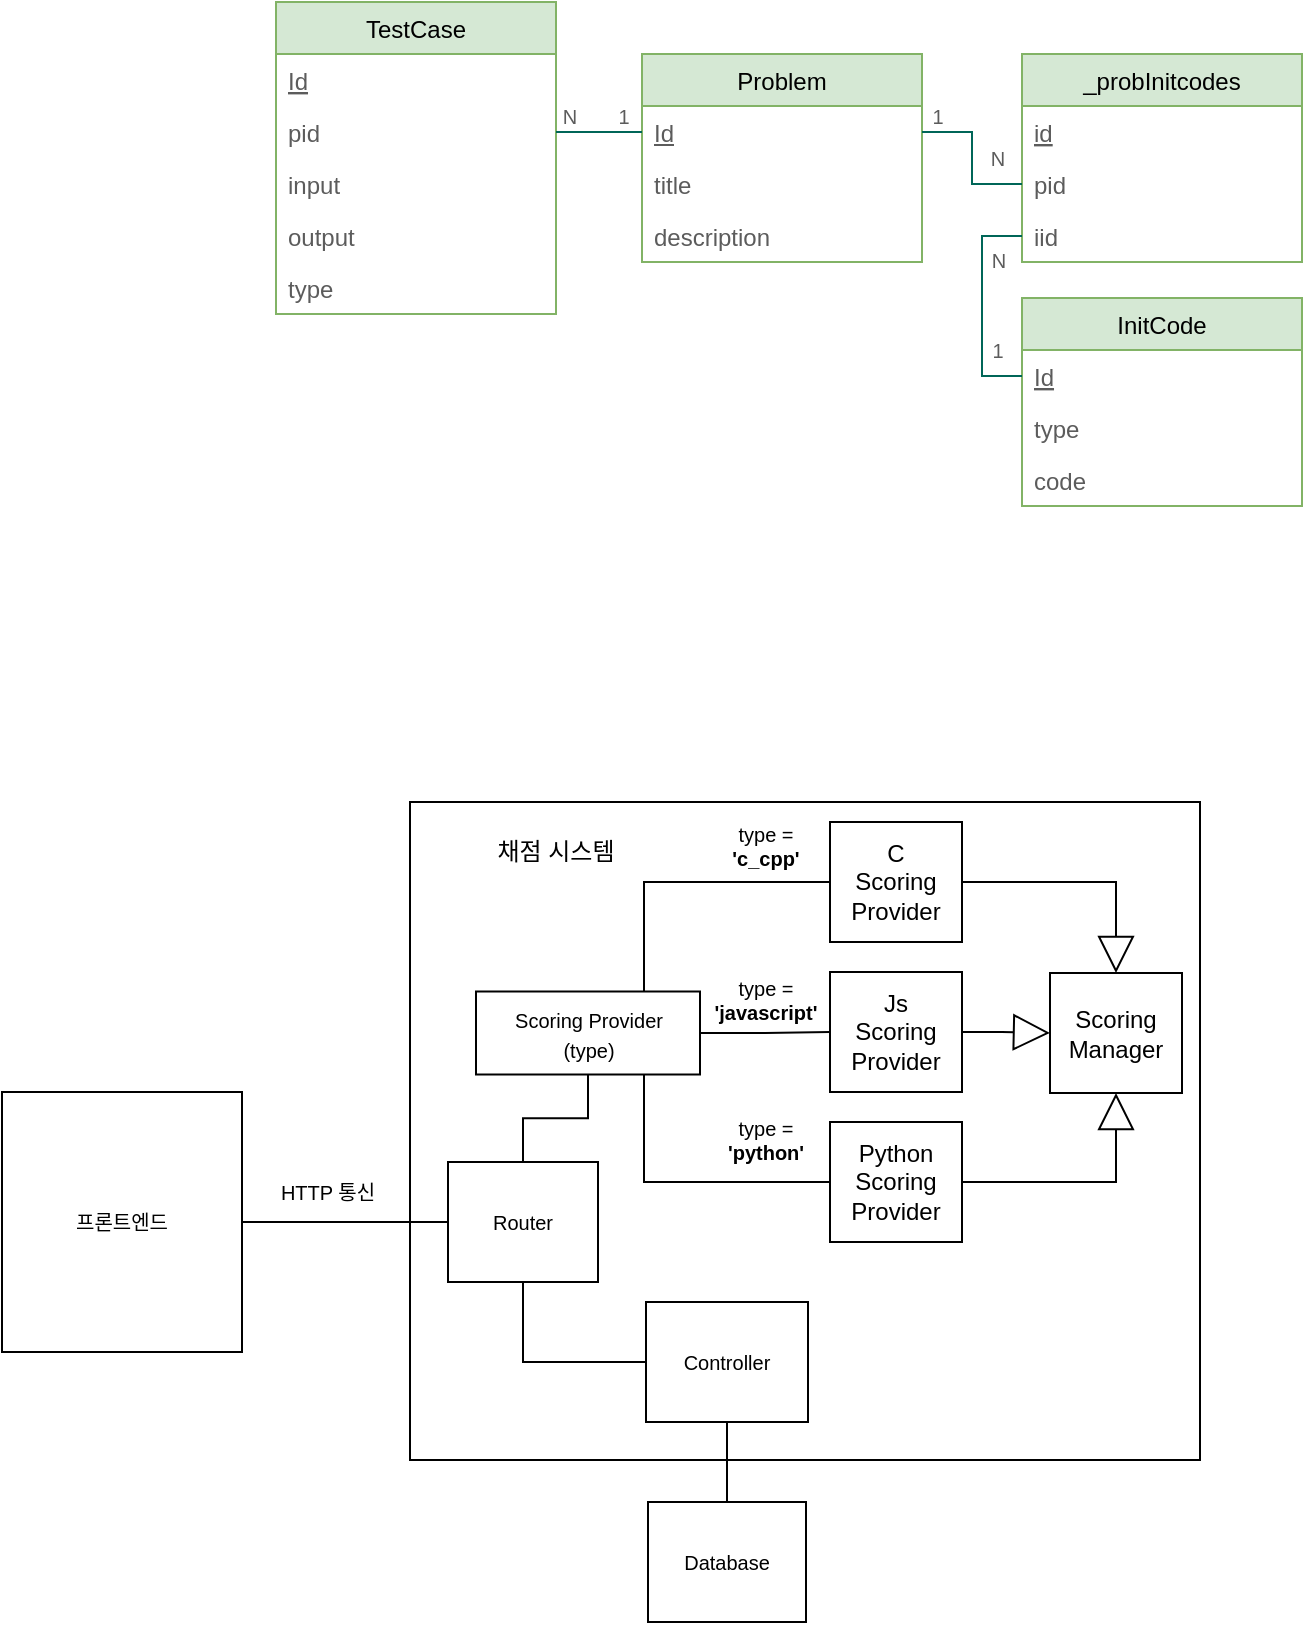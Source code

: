 <mxfile version="20.6.2" type="device"><diagram id="b4FNuwvQu_JuPTP1VdfL" name="페이지-1"><mxGraphModel dx="716" dy="399" grid="0" gridSize="10" guides="1" tooltips="1" connect="1" arrows="1" fold="1" page="1" pageScale="1" pageWidth="827" pageHeight="1169" math="0" shadow="0"><root><mxCell id="0"/><mxCell id="1" parent="0"/><mxCell id="PZ6JMsX22n_jIvaWdxrv-81" value="" style="rounded=0;whiteSpace=wrap;html=1;strokeColor=default;fontFamily=Helvetica;fontSize=10;fontColor=default;fillColor=none;" vertex="1" parent="1"><mxGeometry x="262" y="514" width="395" height="329" as="geometry"/></mxCell><mxCell id="PZ6JMsX22n_jIvaWdxrv-2" value="Problem" style="swimlane;fontStyle=0;childLayout=stackLayout;horizontal=1;startSize=26;fillColor=#d5e8d4;horizontalStack=0;resizeParent=1;resizeParentMax=0;resizeLast=0;collapsible=1;marginBottom=0;strokeColor=#82b366;" vertex="1" parent="1"><mxGeometry x="378" y="140" width="140" height="104" as="geometry"/></mxCell><mxCell id="PZ6JMsX22n_jIvaWdxrv-3" value="&lt;u&gt;Id&lt;/u&gt;" style="text;strokeColor=none;fillColor=none;align=left;verticalAlign=top;spacingLeft=4;spacingRight=4;overflow=hidden;rotatable=0;points=[[0,0.5],[1,0.5]];portConstraint=eastwest;labelBackgroundColor=none;labelBorderColor=none;html=1;fontColor=#5C5C5C;" vertex="1" parent="PZ6JMsX22n_jIvaWdxrv-2"><mxGeometry y="26" width="140" height="26" as="geometry"/></mxCell><mxCell id="PZ6JMsX22n_jIvaWdxrv-4" value="title" style="text;strokeColor=none;fillColor=none;align=left;verticalAlign=top;spacingLeft=4;spacingRight=4;overflow=hidden;rotatable=0;points=[[0,0.5],[1,0.5]];portConstraint=eastwest;fontColor=#5C5C5C;" vertex="1" parent="PZ6JMsX22n_jIvaWdxrv-2"><mxGeometry y="52" width="140" height="26" as="geometry"/></mxCell><mxCell id="PZ6JMsX22n_jIvaWdxrv-5" value="description" style="text;strokeColor=none;fillColor=none;align=left;verticalAlign=top;spacingLeft=4;spacingRight=4;overflow=hidden;rotatable=0;points=[[0,0.5],[1,0.5]];portConstraint=eastwest;fontColor=#5C5C5C;" vertex="1" parent="PZ6JMsX22n_jIvaWdxrv-2"><mxGeometry y="78" width="140" height="26" as="geometry"/></mxCell><mxCell id="PZ6JMsX22n_jIvaWdxrv-14" value="TestCase" style="swimlane;fontStyle=0;childLayout=stackLayout;horizontal=1;startSize=26;fillColor=#d5e8d4;horizontalStack=0;resizeParent=1;resizeParentMax=0;resizeLast=0;collapsible=1;marginBottom=0;strokeColor=#82b366;" vertex="1" parent="1"><mxGeometry x="195" y="114" width="140" height="156" as="geometry"/></mxCell><mxCell id="PZ6JMsX22n_jIvaWdxrv-15" value="Id" style="text;strokeColor=none;fillColor=none;align=left;verticalAlign=top;spacingLeft=4;spacingRight=4;overflow=hidden;rotatable=0;points=[[0,0.5],[1,0.5]];portConstraint=eastwest;fontStyle=4;fontColor=#5C5C5C;" vertex="1" parent="PZ6JMsX22n_jIvaWdxrv-14"><mxGeometry y="26" width="140" height="26" as="geometry"/></mxCell><mxCell id="PZ6JMsX22n_jIvaWdxrv-16" value="pid" style="text;strokeColor=none;fillColor=none;align=left;verticalAlign=top;spacingLeft=4;spacingRight=4;overflow=hidden;rotatable=0;points=[[0,0.5],[1,0.5]];portConstraint=eastwest;fontColor=#5C5C5C;" vertex="1" parent="PZ6JMsX22n_jIvaWdxrv-14"><mxGeometry y="52" width="140" height="26" as="geometry"/></mxCell><mxCell id="PZ6JMsX22n_jIvaWdxrv-17" value="input" style="text;strokeColor=none;fillColor=none;align=left;verticalAlign=top;spacingLeft=4;spacingRight=4;overflow=hidden;rotatable=0;points=[[0,0.5],[1,0.5]];portConstraint=eastwest;fontColor=#5C5C5C;" vertex="1" parent="PZ6JMsX22n_jIvaWdxrv-14"><mxGeometry y="78" width="140" height="26" as="geometry"/></mxCell><mxCell id="PZ6JMsX22n_jIvaWdxrv-18" value="output" style="text;strokeColor=none;fillColor=none;align=left;verticalAlign=top;spacingLeft=4;spacingRight=4;overflow=hidden;rotatable=0;points=[[0,0.5],[1,0.5]];portConstraint=eastwest;fontColor=#5C5C5C;" vertex="1" parent="PZ6JMsX22n_jIvaWdxrv-14"><mxGeometry y="104" width="140" height="26" as="geometry"/></mxCell><mxCell id="PZ6JMsX22n_jIvaWdxrv-19" value="type" style="text;strokeColor=none;fillColor=none;align=left;verticalAlign=top;spacingLeft=4;spacingRight=4;overflow=hidden;rotatable=0;points=[[0,0.5],[1,0.5]];portConstraint=eastwest;fontColor=#5C5C5C;" vertex="1" parent="PZ6JMsX22n_jIvaWdxrv-14"><mxGeometry y="130" width="140" height="26" as="geometry"/></mxCell><mxCell id="PZ6JMsX22n_jIvaWdxrv-20" value="InitCode" style="swimlane;fontStyle=0;childLayout=stackLayout;horizontal=1;startSize=26;fillColor=#d5e8d4;horizontalStack=0;resizeParent=1;resizeParentMax=0;resizeLast=0;collapsible=1;marginBottom=0;strokeColor=#82b366;" vertex="1" parent="1"><mxGeometry x="568" y="262" width="140" height="104" as="geometry"/></mxCell><mxCell id="PZ6JMsX22n_jIvaWdxrv-21" value="Id" style="text;strokeColor=none;fillColor=none;align=left;verticalAlign=top;spacingLeft=4;spacingRight=4;overflow=hidden;rotatable=0;points=[[0,0.5],[1,0.5]];portConstraint=eastwest;fontStyle=4;fontColor=#5C5C5C;" vertex="1" parent="PZ6JMsX22n_jIvaWdxrv-20"><mxGeometry y="26" width="140" height="26" as="geometry"/></mxCell><mxCell id="PZ6JMsX22n_jIvaWdxrv-22" value="type" style="text;strokeColor=none;fillColor=none;align=left;verticalAlign=top;spacingLeft=4;spacingRight=4;overflow=hidden;rotatable=0;points=[[0,0.5],[1,0.5]];portConstraint=eastwest;fontColor=#5C5C5C;" vertex="1" parent="PZ6JMsX22n_jIvaWdxrv-20"><mxGeometry y="52" width="140" height="26" as="geometry"/></mxCell><mxCell id="PZ6JMsX22n_jIvaWdxrv-23" value="code" style="text;strokeColor=none;fillColor=none;align=left;verticalAlign=top;spacingLeft=4;spacingRight=4;overflow=hidden;rotatable=0;points=[[0,0.5],[1,0.5]];portConstraint=eastwest;fontColor=#5C5C5C;" vertex="1" parent="PZ6JMsX22n_jIvaWdxrv-20"><mxGeometry y="78" width="140" height="26" as="geometry"/></mxCell><mxCell id="PZ6JMsX22n_jIvaWdxrv-32" value="_probInitcodes" style="swimlane;fontStyle=0;childLayout=stackLayout;horizontal=1;startSize=26;fillColor=#d5e8d4;horizontalStack=0;resizeParent=1;resizeParentMax=0;resizeLast=0;collapsible=1;marginBottom=0;strokeColor=#82b366;" vertex="1" parent="1"><mxGeometry x="568" y="140" width="140" height="104" as="geometry"/></mxCell><mxCell id="PZ6JMsX22n_jIvaWdxrv-35" value="id" style="text;strokeColor=none;fillColor=none;align=left;verticalAlign=top;spacingLeft=4;spacingRight=4;overflow=hidden;rotatable=0;points=[[0,0.5],[1,0.5]];portConstraint=eastwest;fontStyle=4;fontColor=#5C5C5C;" vertex="1" parent="PZ6JMsX22n_jIvaWdxrv-32"><mxGeometry y="26" width="140" height="26" as="geometry"/></mxCell><mxCell id="PZ6JMsX22n_jIvaWdxrv-33" value="pid" style="text;strokeColor=none;fillColor=none;align=left;verticalAlign=top;spacingLeft=4;spacingRight=4;overflow=hidden;rotatable=0;points=[[0,0.5],[1,0.5]];portConstraint=eastwest;fontColor=#5C5C5C;" vertex="1" parent="PZ6JMsX22n_jIvaWdxrv-32"><mxGeometry y="52" width="140" height="26" as="geometry"/></mxCell><mxCell id="PZ6JMsX22n_jIvaWdxrv-34" value="iid&#10;" style="text;strokeColor=none;fillColor=none;align=left;verticalAlign=top;spacingLeft=4;spacingRight=4;overflow=hidden;rotatable=0;points=[[0,0.5],[1,0.5]];portConstraint=eastwest;fontColor=#5C5C5C;" vertex="1" parent="PZ6JMsX22n_jIvaWdxrv-32"><mxGeometry y="78" width="140" height="26" as="geometry"/></mxCell><mxCell id="PZ6JMsX22n_jIvaWdxrv-36" value="" style="endArrow=none;html=1;rounded=0;strokeColor=#006658;fontColor=#5C5C5C;" edge="1" parent="1" source="PZ6JMsX22n_jIvaWdxrv-16" target="PZ6JMsX22n_jIvaWdxrv-3"><mxGeometry width="50" height="50" relative="1" as="geometry"><mxPoint x="309" y="196" as="sourcePoint"/><mxPoint x="359" y="146" as="targetPoint"/></mxGeometry></mxCell><mxCell id="PZ6JMsX22n_jIvaWdxrv-37" value="&lt;font style=&quot;font-size: 10px;&quot;&gt;1&lt;/font&gt;" style="text;html=1;strokeColor=none;fillColor=none;align=center;verticalAlign=middle;whiteSpace=wrap;rounded=0;fontColor=#5C5C5C;" vertex="1" parent="1"><mxGeometry x="339" y="156" width="60" height="30" as="geometry"/></mxCell><mxCell id="PZ6JMsX22n_jIvaWdxrv-38" value="N" style="text;html=1;strokeColor=none;fillColor=none;align=center;verticalAlign=middle;whiteSpace=wrap;rounded=0;fontSize=10;fontColor=#5C5C5C;" vertex="1" parent="1"><mxGeometry x="312" y="156" width="60" height="30" as="geometry"/></mxCell><mxCell id="PZ6JMsX22n_jIvaWdxrv-40" style="edgeStyle=orthogonalEdgeStyle;rounded=0;orthogonalLoop=1;jettySize=auto;html=1;exitX=0;exitY=0.5;exitDx=0;exitDy=0;fontSize=10;strokeColor=none;curved=1;fontColor=#5C5C5C;" edge="1" parent="1" source="PZ6JMsX22n_jIvaWdxrv-33" target="PZ6JMsX22n_jIvaWdxrv-3"><mxGeometry relative="1" as="geometry"/></mxCell><mxCell id="PZ6JMsX22n_jIvaWdxrv-41" style="rounded=0;orthogonalLoop=1;jettySize=auto;html=1;exitX=0;exitY=0.5;exitDx=0;exitDy=0;fontSize=10;edgeStyle=orthogonalEdgeStyle;endArrow=none;endFill=0;strokeColor=#006658;fontColor=#5C5C5C;" edge="1" parent="1" source="PZ6JMsX22n_jIvaWdxrv-33" target="PZ6JMsX22n_jIvaWdxrv-3"><mxGeometry relative="1" as="geometry"/></mxCell><mxCell id="PZ6JMsX22n_jIvaWdxrv-44" style="edgeStyle=orthogonalEdgeStyle;rounded=0;orthogonalLoop=1;jettySize=auto;html=1;exitX=0;exitY=0.5;exitDx=0;exitDy=0;entryX=0;entryY=0.5;entryDx=0;entryDy=0;fontSize=10;endArrow=none;endFill=0;strokeColor=#006658;fontColor=#5C5C5C;" edge="1" parent="1" source="PZ6JMsX22n_jIvaWdxrv-21" target="PZ6JMsX22n_jIvaWdxrv-34"><mxGeometry relative="1" as="geometry"/></mxCell><mxCell id="PZ6JMsX22n_jIvaWdxrv-45" value="1" style="text;html=1;strokeColor=none;fillColor=none;align=center;verticalAlign=middle;whiteSpace=wrap;rounded=0;labelBackgroundColor=none;labelBorderColor=none;fontSize=10;fontColor=#5C5C5C;" vertex="1" parent="1"><mxGeometry x="496" y="156" width="60" height="30" as="geometry"/></mxCell><mxCell id="PZ6JMsX22n_jIvaWdxrv-46" value="N" style="text;html=1;strokeColor=none;fillColor=none;align=center;verticalAlign=middle;whiteSpace=wrap;rounded=0;labelBackgroundColor=none;labelBorderColor=none;fontSize=10;fontColor=#5C5C5C;" vertex="1" parent="1"><mxGeometry x="526" y="177" width="60" height="30" as="geometry"/></mxCell><mxCell id="PZ6JMsX22n_jIvaWdxrv-47" value="N" style="text;html=1;strokeColor=none;fillColor=none;align=center;verticalAlign=middle;whiteSpace=wrap;rounded=0;labelBackgroundColor=none;labelBorderColor=none;fontSize=10;fontColor=#5C5C5C;" vertex="1" parent="1"><mxGeometry x="524.5" y="228" width="63" height="30" as="geometry"/></mxCell><mxCell id="PZ6JMsX22n_jIvaWdxrv-49" value="1" style="text;html=1;strokeColor=none;fillColor=none;align=center;verticalAlign=middle;whiteSpace=wrap;rounded=0;labelBackgroundColor=none;labelBorderColor=none;fontSize=10;fontColor=#5C5C5C;" vertex="1" parent="1"><mxGeometry x="526" y="273" width="60" height="30" as="geometry"/></mxCell><mxCell id="PZ6JMsX22n_jIvaWdxrv-54" value="&lt;font color=&quot;#000000&quot;&gt;채점 시스템&lt;/font&gt;" style="text;html=1;strokeColor=none;fillColor=none;align=center;verticalAlign=middle;whiteSpace=wrap;rounded=0;fontColor=#5C5C5C;" vertex="1" parent="1"><mxGeometry x="295" y="524" width="80" height="30" as="geometry"/></mxCell><mxCell id="PZ6JMsX22n_jIvaWdxrv-57" value="Scoring&lt;br&gt;Manager" style="rounded=0;whiteSpace=wrap;html=1;" vertex="1" parent="1"><mxGeometry x="582" y="599.5" width="66" height="60" as="geometry"/></mxCell><mxCell id="PZ6JMsX22n_jIvaWdxrv-68" style="edgeStyle=orthogonalEdgeStyle;shape=connector;rounded=0;orthogonalLoop=1;jettySize=auto;html=1;labelBackgroundColor=default;strokeColor=default;fontFamily=Helvetica;fontSize=12;fontColor=default;endArrow=block;endFill=0;endSize=16;" edge="1" parent="1" source="PZ6JMsX22n_jIvaWdxrv-59" target="PZ6JMsX22n_jIvaWdxrv-57"><mxGeometry relative="1" as="geometry"/></mxCell><mxCell id="PZ6JMsX22n_jIvaWdxrv-79" style="edgeStyle=orthogonalEdgeStyle;shape=connector;rounded=0;orthogonalLoop=1;jettySize=auto;html=1;exitX=0;exitY=0.5;exitDx=0;exitDy=0;entryX=0.75;entryY=0;entryDx=0;entryDy=0;labelBackgroundColor=default;strokeColor=default;fontFamily=Helvetica;fontSize=10;fontColor=default;endArrow=none;endFill=0;endSize=16;" edge="1" parent="1" source="PZ6JMsX22n_jIvaWdxrv-59" target="PZ6JMsX22n_jIvaWdxrv-72"><mxGeometry relative="1" as="geometry"/></mxCell><mxCell id="PZ6JMsX22n_jIvaWdxrv-59" value="C&lt;br&gt;Scoring&lt;br&gt;Provider" style="rounded=0;whiteSpace=wrap;html=1;" vertex="1" parent="1"><mxGeometry x="472" y="524" width="66" height="60" as="geometry"/></mxCell><mxCell id="PZ6JMsX22n_jIvaWdxrv-69" style="edgeStyle=orthogonalEdgeStyle;shape=connector;rounded=0;orthogonalLoop=1;jettySize=auto;html=1;labelBackgroundColor=default;strokeColor=default;fontFamily=Helvetica;fontSize=12;fontColor=default;endArrow=block;endFill=0;endSize=16;" edge="1" parent="1" source="PZ6JMsX22n_jIvaWdxrv-60" target="PZ6JMsX22n_jIvaWdxrv-57"><mxGeometry relative="1" as="geometry"/></mxCell><mxCell id="PZ6JMsX22n_jIvaWdxrv-60" value="Js&lt;br&gt;Scoring&lt;br&gt;Provider" style="rounded=0;whiteSpace=wrap;html=1;" vertex="1" parent="1"><mxGeometry x="472" y="599" width="66" height="60" as="geometry"/></mxCell><mxCell id="PZ6JMsX22n_jIvaWdxrv-70" style="edgeStyle=orthogonalEdgeStyle;shape=connector;rounded=0;orthogonalLoop=1;jettySize=auto;html=1;exitX=1;exitY=0.5;exitDx=0;exitDy=0;labelBackgroundColor=default;strokeColor=default;fontFamily=Helvetica;fontSize=12;fontColor=default;endArrow=block;endFill=0;endSize=16;" edge="1" parent="1" source="PZ6JMsX22n_jIvaWdxrv-61" target="PZ6JMsX22n_jIvaWdxrv-57"><mxGeometry relative="1" as="geometry"/></mxCell><mxCell id="PZ6JMsX22n_jIvaWdxrv-80" style="edgeStyle=orthogonalEdgeStyle;shape=connector;rounded=0;orthogonalLoop=1;jettySize=auto;html=1;entryX=0.75;entryY=1;entryDx=0;entryDy=0;labelBackgroundColor=default;strokeColor=default;fontFamily=Helvetica;fontSize=10;fontColor=default;endArrow=none;endFill=0;endSize=16;" edge="1" parent="1" source="PZ6JMsX22n_jIvaWdxrv-61" target="PZ6JMsX22n_jIvaWdxrv-72"><mxGeometry relative="1" as="geometry"/></mxCell><mxCell id="PZ6JMsX22n_jIvaWdxrv-61" value="Python&lt;br&gt;Scoring&lt;br&gt;Provider" style="rounded=0;whiteSpace=wrap;html=1;" vertex="1" parent="1"><mxGeometry x="472" y="674" width="66" height="60" as="geometry"/></mxCell><mxCell id="PZ6JMsX22n_jIvaWdxrv-73" style="edgeStyle=orthogonalEdgeStyle;shape=connector;rounded=0;orthogonalLoop=1;jettySize=auto;html=1;exitX=1;exitY=0.5;exitDx=0;exitDy=0;labelBackgroundColor=default;strokeColor=default;fontFamily=Helvetica;fontSize=10;fontColor=default;endArrow=none;endFill=0;endSize=16;" edge="1" parent="1" source="PZ6JMsX22n_jIvaWdxrv-72" target="PZ6JMsX22n_jIvaWdxrv-60"><mxGeometry relative="1" as="geometry"/></mxCell><mxCell id="PZ6JMsX22n_jIvaWdxrv-95" style="edgeStyle=orthogonalEdgeStyle;shape=connector;rounded=0;orthogonalLoop=1;jettySize=auto;html=1;labelBackgroundColor=default;strokeColor=default;fontFamily=Helvetica;fontSize=10;fontColor=#000000;endArrow=none;endFill=0;endSize=16;" edge="1" parent="1" source="PZ6JMsX22n_jIvaWdxrv-72" target="PZ6JMsX22n_jIvaWdxrv-90"><mxGeometry relative="1" as="geometry"/></mxCell><mxCell id="PZ6JMsX22n_jIvaWdxrv-72" value="&lt;font style=&quot;font-size: 10px;&quot;&gt;Scoring Provider&lt;br&gt;(type)&lt;br&gt;&lt;/font&gt;" style="html=1;rounded=0;strokeColor=default;fontFamily=Helvetica;fontSize=12;fontColor=default;fillColor=default;" vertex="1" parent="1"><mxGeometry x="295" y="608.75" width="112" height="41.5" as="geometry"/></mxCell><mxCell id="PZ6JMsX22n_jIvaWdxrv-74" value="type = &lt;b&gt;'javascript'&lt;/b&gt;" style="text;html=1;strokeColor=none;fillColor=none;align=center;verticalAlign=middle;whiteSpace=wrap;rounded=0;fontFamily=Helvetica;fontSize=10;fontColor=default;" vertex="1" parent="1"><mxGeometry x="410" y="598" width="60" height="30" as="geometry"/></mxCell><mxCell id="PZ6JMsX22n_jIvaWdxrv-75" value="type = &lt;b&gt;'c_cpp'&lt;/b&gt;" style="text;html=1;strokeColor=none;fillColor=none;align=center;verticalAlign=middle;whiteSpace=wrap;rounded=0;fontFamily=Helvetica;fontSize=10;fontColor=default;" vertex="1" parent="1"><mxGeometry x="410" y="521" width="60" height="30" as="geometry"/></mxCell><mxCell id="PZ6JMsX22n_jIvaWdxrv-76" value="type = &lt;b&gt;'python'&lt;/b&gt;" style="text;html=1;strokeColor=none;fillColor=none;align=center;verticalAlign=middle;whiteSpace=wrap;rounded=0;fontFamily=Helvetica;fontSize=10;fontColor=default;" vertex="1" parent="1"><mxGeometry x="410" y="668" width="60" height="30" as="geometry"/></mxCell><mxCell id="PZ6JMsX22n_jIvaWdxrv-85" style="edgeStyle=orthogonalEdgeStyle;shape=connector;rounded=0;orthogonalLoop=1;jettySize=auto;html=1;exitX=0.5;exitY=0;exitDx=0;exitDy=0;entryX=0.5;entryY=1;entryDx=0;entryDy=0;labelBackgroundColor=default;strokeColor=default;fontFamily=Helvetica;fontSize=10;fontColor=#000000;endArrow=none;endFill=0;endSize=16;" edge="1" parent="1" source="PZ6JMsX22n_jIvaWdxrv-83" target="PZ6JMsX22n_jIvaWdxrv-84"><mxGeometry relative="1" as="geometry"/></mxCell><mxCell id="PZ6JMsX22n_jIvaWdxrv-83" value="Database" style="rounded=0;whiteSpace=wrap;html=1;strokeColor=default;fontFamily=Helvetica;fontSize=10;fontColor=#000000;fillColor=default;" vertex="1" parent="1"><mxGeometry x="381" y="864" width="79" height="60" as="geometry"/></mxCell><mxCell id="PZ6JMsX22n_jIvaWdxrv-94" style="edgeStyle=orthogonalEdgeStyle;shape=connector;rounded=0;orthogonalLoop=1;jettySize=auto;html=1;labelBackgroundColor=default;strokeColor=default;fontFamily=Helvetica;fontSize=10;fontColor=#000000;endArrow=none;endFill=0;endSize=16;" edge="1" parent="1" source="PZ6JMsX22n_jIvaWdxrv-84" target="PZ6JMsX22n_jIvaWdxrv-90"><mxGeometry relative="1" as="geometry"><mxPoint x="147.172" y="693.966" as="targetPoint"/></mxGeometry></mxCell><mxCell id="PZ6JMsX22n_jIvaWdxrv-84" value="Controller" style="rounded=0;whiteSpace=wrap;html=1;strokeColor=default;fontFamily=Helvetica;fontSize=10;fontColor=#000000;fillColor=default;" vertex="1" parent="1"><mxGeometry x="380" y="764" width="81" height="60" as="geometry"/></mxCell><mxCell id="PZ6JMsX22n_jIvaWdxrv-89" value="프론트엔드" style="rounded=0;whiteSpace=wrap;html=1;strokeColor=default;fontFamily=Helvetica;fontSize=10;fontColor=#000000;fillColor=default;" vertex="1" parent="1"><mxGeometry x="58" y="659" width="120" height="130" as="geometry"/></mxCell><mxCell id="PZ6JMsX22n_jIvaWdxrv-98" style="edgeStyle=orthogonalEdgeStyle;shape=connector;rounded=0;orthogonalLoop=1;jettySize=auto;html=1;labelBackgroundColor=default;strokeColor=default;fontFamily=Helvetica;fontSize=10;fontColor=#000000;endArrow=none;endFill=0;endSize=16;" edge="1" parent="1" source="PZ6JMsX22n_jIvaWdxrv-90" target="PZ6JMsX22n_jIvaWdxrv-89"><mxGeometry relative="1" as="geometry"/></mxCell><mxCell id="PZ6JMsX22n_jIvaWdxrv-90" value="Router" style="rounded=0;whiteSpace=wrap;html=1;strokeColor=default;fontFamily=Helvetica;fontSize=10;fontColor=#000000;fillColor=default;" vertex="1" parent="1"><mxGeometry x="281" y="694" width="75" height="60" as="geometry"/></mxCell><mxCell id="PZ6JMsX22n_jIvaWdxrv-99" value="HTTP 통신" style="text;html=1;strokeColor=none;fillColor=none;align=center;verticalAlign=middle;whiteSpace=wrap;rounded=0;fontFamily=Helvetica;fontSize=10;fontColor=#000000;" vertex="1" parent="1"><mxGeometry x="191" y="694" width="60" height="30" as="geometry"/></mxCell></root></mxGraphModel></diagram></mxfile>